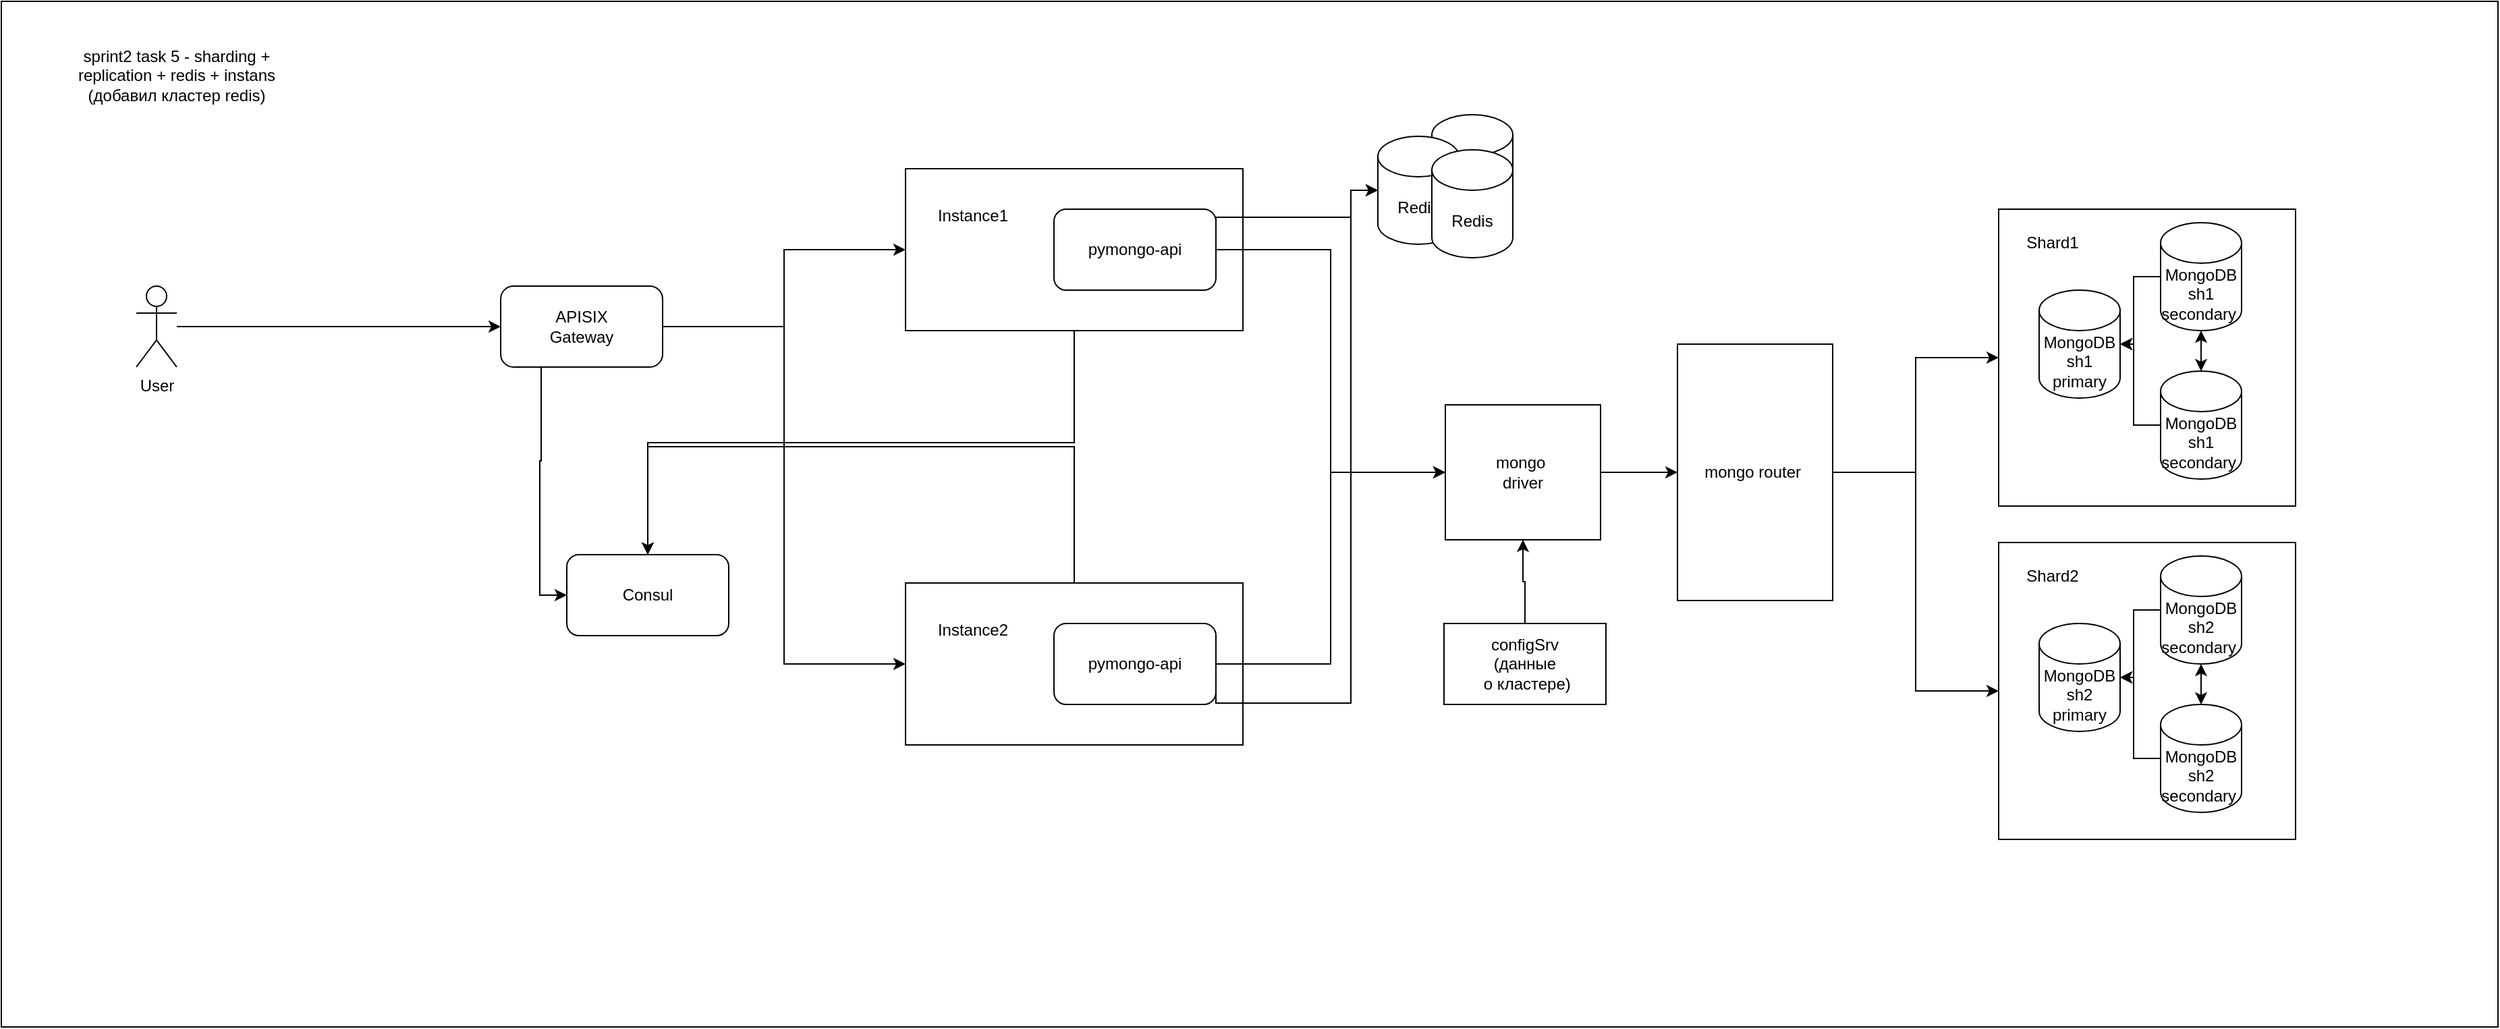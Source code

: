 <mxfile version="24.8.3">
  <diagram name="Page-1" id="-H_mtQnk-PTXWXPvYvuk">
    <mxGraphModel dx="2014" dy="1170" grid="1" gridSize="10" guides="1" tooltips="1" connect="1" arrows="0" fold="1" page="1" pageScale="1" pageWidth="4681" pageHeight="3300" math="0" shadow="0">
      <root>
        <mxCell id="0" />
        <mxCell id="1" parent="0" />
        <mxCell id="1Zy2XbYylVy56BqZgApC-1" value="" style="rounded=0;whiteSpace=wrap;html=1;align=left;" parent="1" vertex="1">
          <mxGeometry x="160" y="150" width="1850" height="760" as="geometry" />
        </mxCell>
        <mxCell id="1Zy2XbYylVy56BqZgApC-2" value="sprint2 task 5 -&amp;nbsp;sharding + replication + redis + instans (добавил кластер redis)" style="text;html=1;align=center;verticalAlign=middle;whiteSpace=wrap;rounded=0;" parent="1" vertex="1">
          <mxGeometry x="215" y="190" width="150" height="30" as="geometry" />
        </mxCell>
        <mxCell id="1Zy2XbYylVy56BqZgApC-40" style="edgeStyle=orthogonalEdgeStyle;rounded=0;orthogonalLoop=1;jettySize=auto;html=1;exitX=0.5;exitY=1;exitDx=0;exitDy=0;entryX=0.5;entryY=0;entryDx=0;entryDy=0;" parent="1" source="1Zy2XbYylVy56BqZgApC-48" target="1Zy2XbYylVy56BqZgApC-47" edge="1">
          <mxGeometry relative="1" as="geometry">
            <mxPoint x="830" y="532.5" as="sourcePoint" />
          </mxGeometry>
        </mxCell>
        <mxCell id="1Zy2XbYylVy56BqZgApC-42" value="User" style="shape=umlActor;verticalLabelPosition=bottom;verticalAlign=top;html=1;outlineConnect=0;" parent="1" vertex="1">
          <mxGeometry x="260" y="361" width="30" height="60" as="geometry" />
        </mxCell>
        <mxCell id="1Zy2XbYylVy56BqZgApC-43" style="edgeStyle=orthogonalEdgeStyle;rounded=0;orthogonalLoop=1;jettySize=auto;html=1;entryX=0;entryY=0.5;entryDx=0;entryDy=0;exitX=0.25;exitY=1;exitDx=0;exitDy=0;" parent="1" source="1Zy2XbYylVy56BqZgApC-46" target="1Zy2XbYylVy56BqZgApC-47" edge="1">
          <mxGeometry relative="1" as="geometry" />
        </mxCell>
        <mxCell id="1Zy2XbYylVy56BqZgApC-44" style="edgeStyle=orthogonalEdgeStyle;rounded=0;orthogonalLoop=1;jettySize=auto;html=1;exitX=1;exitY=0.5;exitDx=0;exitDy=0;entryX=0;entryY=0.5;entryDx=0;entryDy=0;" parent="1" source="1Zy2XbYylVy56BqZgApC-46" target="1Zy2XbYylVy56BqZgApC-53" edge="1">
          <mxGeometry relative="1" as="geometry">
            <mxPoint x="830" y="715" as="targetPoint" />
          </mxGeometry>
        </mxCell>
        <mxCell id="1Zy2XbYylVy56BqZgApC-45" style="edgeStyle=orthogonalEdgeStyle;rounded=0;orthogonalLoop=1;jettySize=auto;html=1;exitX=1;exitY=0.5;exitDx=0;exitDy=0;entryX=0;entryY=0.5;entryDx=0;entryDy=0;" parent="1" source="1Zy2XbYylVy56BqZgApC-46" target="1Zy2XbYylVy56BqZgApC-48" edge="1">
          <mxGeometry relative="1" as="geometry" />
        </mxCell>
        <mxCell id="1Zy2XbYylVy56BqZgApC-46" value="APISIX&lt;div&gt;Gateway&lt;/div&gt;" style="rounded=1;whiteSpace=wrap;html=1;arcSize=16;" parent="1" vertex="1">
          <mxGeometry x="530" y="361" width="120" height="60" as="geometry" />
        </mxCell>
        <mxCell id="1Zy2XbYylVy56BqZgApC-47" value="Consul" style="rounded=1;whiteSpace=wrap;html=1;" parent="1" vertex="1">
          <mxGeometry x="579" y="560" width="120" height="60" as="geometry" />
        </mxCell>
        <mxCell id="1Zy2XbYylVy56BqZgApC-48" value="" style="rounded=0;whiteSpace=wrap;html=1;" parent="1" vertex="1">
          <mxGeometry x="830" y="274" width="250" height="120" as="geometry" />
        </mxCell>
        <mxCell id="1Zy2XbYylVy56BqZgApC-49" value="Instance1" style="text;html=1;align=center;verticalAlign=middle;whiteSpace=wrap;rounded=0;" parent="1" vertex="1">
          <mxGeometry x="850" y="294" width="60" height="30" as="geometry" />
        </mxCell>
        <mxCell id="1Zy2XbYylVy56BqZgApC-50" style="edgeStyle=orthogonalEdgeStyle;rounded=0;orthogonalLoop=1;jettySize=auto;html=1;exitX=1;exitY=0.5;exitDx=0;exitDy=0;entryX=0;entryY=0.5;entryDx=0;entryDy=0;" parent="1" source="1Zy2XbYylVy56BqZgApC-51" target="1Zy2XbYylVy56BqZgApC-168" edge="1">
          <mxGeometry relative="1" as="geometry" />
        </mxCell>
        <mxCell id="1Zy2XbYylVy56BqZgApC-51" value="pymongo-api" style="rounded=1;whiteSpace=wrap;html=1;" parent="1" vertex="1">
          <mxGeometry x="940" y="304" width="120" height="60" as="geometry" />
        </mxCell>
        <mxCell id="1Zy2XbYylVy56BqZgApC-52" style="edgeStyle=orthogonalEdgeStyle;rounded=0;orthogonalLoop=1;jettySize=auto;html=1;exitX=0.5;exitY=0;exitDx=0;exitDy=0;entryX=0.5;entryY=0;entryDx=0;entryDy=0;" parent="1" source="1Zy2XbYylVy56BqZgApC-53" target="1Zy2XbYylVy56BqZgApC-47" edge="1">
          <mxGeometry relative="1" as="geometry">
            <Array as="points">
              <mxPoint x="955" y="480" />
              <mxPoint x="639" y="480" />
            </Array>
          </mxGeometry>
        </mxCell>
        <mxCell id="1Zy2XbYylVy56BqZgApC-53" value="" style="rounded=0;whiteSpace=wrap;html=1;" parent="1" vertex="1">
          <mxGeometry x="830" y="581" width="250" height="120" as="geometry" />
        </mxCell>
        <mxCell id="1Zy2XbYylVy56BqZgApC-54" value="Instance2" style="text;html=1;align=center;verticalAlign=middle;whiteSpace=wrap;rounded=0;" parent="1" vertex="1">
          <mxGeometry x="850" y="601" width="60" height="30" as="geometry" />
        </mxCell>
        <mxCell id="1Zy2XbYylVy56BqZgApC-55" style="edgeStyle=orthogonalEdgeStyle;rounded=0;orthogonalLoop=1;jettySize=auto;html=1;exitX=1;exitY=0.5;exitDx=0;exitDy=0;entryX=0;entryY=0.5;entryDx=0;entryDy=0;" parent="1" source="1Zy2XbYylVy56BqZgApC-168" target="1Zy2XbYylVy56BqZgApC-73" edge="1">
          <mxGeometry relative="1" as="geometry" />
        </mxCell>
        <mxCell id="1Zy2XbYylVy56BqZgApC-56" style="edgeStyle=orthogonalEdgeStyle;rounded=0;orthogonalLoop=1;jettySize=auto;html=1;exitX=1;exitY=0.5;exitDx=0;exitDy=0;" parent="1" source="1Zy2XbYylVy56BqZgApC-57" target="1Zy2XbYylVy56BqZgApC-58" edge="1">
          <mxGeometry relative="1" as="geometry">
            <Array as="points">
              <mxPoint x="1060" y="670" />
              <mxPoint x="1160" y="670" />
              <mxPoint x="1160" y="290" />
            </Array>
          </mxGeometry>
        </mxCell>
        <mxCell id="1Zy2XbYylVy56BqZgApC-57" value="pymongo-api" style="rounded=1;whiteSpace=wrap;html=1;" parent="1" vertex="1">
          <mxGeometry x="940" y="611" width="120" height="60" as="geometry" />
        </mxCell>
        <mxCell id="1Zy2XbYylVy56BqZgApC-72" style="edgeStyle=orthogonalEdgeStyle;rounded=0;orthogonalLoop=1;jettySize=auto;html=1;entryX=0;entryY=0.5;entryDx=0;entryDy=0;" parent="1" source="1Zy2XbYylVy56BqZgApC-73" target="1Zy2XbYylVy56BqZgApC-177" edge="1">
          <mxGeometry relative="1" as="geometry">
            <mxPoint x="1592" y="810" as="targetPoint" />
          </mxGeometry>
        </mxCell>
        <mxCell id="1Zy2XbYylVy56BqZgApC-73" value="mongo router&amp;nbsp;" style="rounded=0;whiteSpace=wrap;html=1;" parent="1" vertex="1">
          <mxGeometry x="1402" y="404" width="115" height="190" as="geometry" />
        </mxCell>
        <mxCell id="1Zy2XbYylVy56BqZgApC-75" style="edgeStyle=orthogonalEdgeStyle;rounded=0;orthogonalLoop=1;jettySize=auto;html=1;entryX=0;entryY=0.5;entryDx=0;entryDy=0;" parent="1" source="1Zy2XbYylVy56BqZgApC-73" target="1Zy2XbYylVy56BqZgApC-170" edge="1">
          <mxGeometry relative="1" as="geometry">
            <mxPoint x="1606.74" y="557.9" as="targetPoint" />
          </mxGeometry>
        </mxCell>
        <mxCell id="1Zy2XbYylVy56BqZgApC-76" style="edgeStyle=orthogonalEdgeStyle;rounded=0;orthogonalLoop=1;jettySize=auto;html=1;exitX=1;exitY=0.5;exitDx=0;exitDy=0;" parent="1" source="1Zy2XbYylVy56BqZgApC-51" target="1Zy2XbYylVy56BqZgApC-58" edge="1">
          <mxGeometry relative="1" as="geometry">
            <Array as="points">
              <mxPoint x="1060" y="310" />
              <mxPoint x="1160" y="310" />
              <mxPoint x="1160" y="290" />
            </Array>
          </mxGeometry>
        </mxCell>
        <mxCell id="1Zy2XbYylVy56BqZgApC-164" value="" style="edgeStyle=orthogonalEdgeStyle;rounded=0;orthogonalLoop=1;jettySize=auto;html=1;" parent="1" source="1Zy2XbYylVy56BqZgApC-42" target="1Zy2XbYylVy56BqZgApC-46" edge="1">
          <mxGeometry relative="1" as="geometry">
            <mxPoint x="340" y="391" as="sourcePoint" />
            <mxPoint x="365" y="391" as="targetPoint" />
          </mxGeometry>
        </mxCell>
        <mxCell id="1Zy2XbYylVy56BqZgApC-167" style="edgeStyle=orthogonalEdgeStyle;rounded=0;orthogonalLoop=1;jettySize=auto;html=1;exitX=0.5;exitY=0;exitDx=0;exitDy=0;entryX=0.5;entryY=1;entryDx=0;entryDy=0;" parent="1" source="1Zy2XbYylVy56BqZgApC-166" target="1Zy2XbYylVy56BqZgApC-168" edge="1">
          <mxGeometry relative="1" as="geometry" />
        </mxCell>
        <mxCell id="1Zy2XbYylVy56BqZgApC-166" value="configSrv&lt;div&gt;(&lt;font style=&quot;font-size: 12px;&quot;&gt;&lt;span style=&quot;text-wrap: nowrap; background-color: rgb(255, 255, 255);&quot;&gt;данные&lt;br&gt;&lt;/span&gt;&lt;span style=&quot;text-wrap: nowrap; background-color: initial;&quot;&gt;&amp;nbsp;о кластере&lt;/span&gt;&lt;/font&gt;)&lt;/div&gt;" style="rounded=0;whiteSpace=wrap;html=1;" parent="1" vertex="1">
          <mxGeometry x="1229" y="611" width="120" height="60" as="geometry" />
        </mxCell>
        <mxCell id="1Zy2XbYylVy56BqZgApC-169" value="" style="edgeStyle=orthogonalEdgeStyle;rounded=0;orthogonalLoop=1;jettySize=auto;html=1;exitX=1;exitY=0.5;exitDx=0;exitDy=0;entryX=0;entryY=0.5;entryDx=0;entryDy=0;" parent="1" source="1Zy2XbYylVy56BqZgApC-57" target="1Zy2XbYylVy56BqZgApC-168" edge="1">
          <mxGeometry relative="1" as="geometry">
            <mxPoint x="1060" y="641" as="sourcePoint" />
            <mxPoint x="1402" y="499" as="targetPoint" />
          </mxGeometry>
        </mxCell>
        <mxCell id="1Zy2XbYylVy56BqZgApC-168" value="mongo&amp;nbsp;&lt;div&gt;&lt;span style=&quot;white-space-collapse: preserve;&quot; data-src-align=&quot;0:13&quot; class=&quot;EzKURWReUAB5oZgtQNkl&quot;&gt;driver&lt;/span&gt;&lt;/div&gt;" style="rounded=0;whiteSpace=wrap;html=1;" parent="1" vertex="1">
          <mxGeometry x="1230" y="449" width="115" height="100" as="geometry" />
        </mxCell>
        <mxCell id="1Zy2XbYylVy56BqZgApC-170" value="" style="whiteSpace=wrap;html=1;aspect=fixed;" parent="1" vertex="1">
          <mxGeometry x="1640" y="304" width="220" height="220" as="geometry" />
        </mxCell>
        <mxCell id="1Zy2XbYylVy56BqZgApC-171" value="MongoDB&lt;br&gt;sh1 primary" style="shape=cylinder3;whiteSpace=wrap;html=1;boundedLbl=1;backgroundOutline=1;size=15;" parent="1" vertex="1">
          <mxGeometry x="1670" y="364" width="60" height="80" as="geometry" />
        </mxCell>
        <mxCell id="1Zy2XbYylVy56BqZgApC-172" style="edgeStyle=orthogonalEdgeStyle;rounded=0;orthogonalLoop=1;jettySize=auto;html=1;exitX=0;exitY=0.5;exitDx=0;exitDy=0;exitPerimeter=0;" parent="1" source="1Zy2XbYylVy56BqZgApC-173" target="1Zy2XbYylVy56BqZgApC-171" edge="1">
          <mxGeometry relative="1" as="geometry" />
        </mxCell>
        <mxCell id="1Zy2XbYylVy56BqZgApC-173" value="MongoDB&lt;div&gt;sh1&lt;br&gt;secondary&amp;nbsp;&lt;/div&gt;" style="shape=cylinder3;whiteSpace=wrap;html=1;boundedLbl=1;backgroundOutline=1;size=15;" parent="1" vertex="1">
          <mxGeometry x="1760" y="314" width="60" height="80" as="geometry" />
        </mxCell>
        <mxCell id="1Zy2XbYylVy56BqZgApC-174" style="edgeStyle=orthogonalEdgeStyle;rounded=0;orthogonalLoop=1;jettySize=auto;html=1;exitX=0;exitY=0.5;exitDx=0;exitDy=0;exitPerimeter=0;" parent="1" source="1Zy2XbYylVy56BqZgApC-175" target="1Zy2XbYylVy56BqZgApC-171" edge="1">
          <mxGeometry relative="1" as="geometry" />
        </mxCell>
        <mxCell id="1Zy2XbYylVy56BqZgApC-175" value="MongoDB&lt;div&gt;sh1&lt;br&gt;secondary&amp;nbsp;&lt;/div&gt;" style="shape=cylinder3;whiteSpace=wrap;html=1;boundedLbl=1;backgroundOutline=1;size=15;" parent="1" vertex="1">
          <mxGeometry x="1760" y="424" width="60" height="80" as="geometry" />
        </mxCell>
        <mxCell id="1Zy2XbYylVy56BqZgApC-176" value="Shard1" style="text;html=1;align=center;verticalAlign=middle;whiteSpace=wrap;rounded=0;" parent="1" vertex="1">
          <mxGeometry x="1650" y="314" width="60" height="30" as="geometry" />
        </mxCell>
        <mxCell id="1Zy2XbYylVy56BqZgApC-177" value="" style="whiteSpace=wrap;html=1;aspect=fixed;" parent="1" vertex="1">
          <mxGeometry x="1640" y="551" width="220" height="220" as="geometry" />
        </mxCell>
        <mxCell id="1Zy2XbYylVy56BqZgApC-178" value="MongoDB&lt;div&gt;sh2&lt;br&gt;primary&lt;/div&gt;" style="shape=cylinder3;whiteSpace=wrap;html=1;boundedLbl=1;backgroundOutline=1;size=15;" parent="1" vertex="1">
          <mxGeometry x="1670" y="611" width="60" height="80" as="geometry" />
        </mxCell>
        <mxCell id="1Zy2XbYylVy56BqZgApC-179" style="edgeStyle=orthogonalEdgeStyle;rounded=0;orthogonalLoop=1;jettySize=auto;html=1;exitX=0;exitY=0.5;exitDx=0;exitDy=0;exitPerimeter=0;" parent="1" source="1Zy2XbYylVy56BqZgApC-181" target="1Zy2XbYylVy56BqZgApC-178" edge="1">
          <mxGeometry relative="1" as="geometry" />
        </mxCell>
        <mxCell id="1Zy2XbYylVy56BqZgApC-180" style="edgeStyle=orthogonalEdgeStyle;rounded=0;orthogonalLoop=1;jettySize=auto;html=1;exitX=0.5;exitY=1;exitDx=0;exitDy=0;exitPerimeter=0;startArrow=classic;startFill=1;" parent="1" source="1Zy2XbYylVy56BqZgApC-181" target="1Zy2XbYylVy56BqZgApC-182" edge="1">
          <mxGeometry relative="1" as="geometry" />
        </mxCell>
        <mxCell id="1Zy2XbYylVy56BqZgApC-181" value="MongoDB&lt;div&gt;sh2&lt;br&gt;secondary&amp;nbsp;&lt;/div&gt;" style="shape=cylinder3;whiteSpace=wrap;html=1;boundedLbl=1;backgroundOutline=1;size=15;" parent="1" vertex="1">
          <mxGeometry x="1760" y="561" width="60" height="80" as="geometry" />
        </mxCell>
        <mxCell id="1Zy2XbYylVy56BqZgApC-182" value="MongoDB&lt;div&gt;sh2&lt;br&gt;secondary&amp;nbsp;&lt;/div&gt;" style="shape=cylinder3;whiteSpace=wrap;html=1;boundedLbl=1;backgroundOutline=1;size=15;" parent="1" vertex="1">
          <mxGeometry x="1760" y="671" width="60" height="80" as="geometry" />
        </mxCell>
        <mxCell id="1Zy2XbYylVy56BqZgApC-183" value="Shard2" style="text;html=1;align=center;verticalAlign=middle;whiteSpace=wrap;rounded=0;" parent="1" vertex="1">
          <mxGeometry x="1650" y="561" width="60" height="30" as="geometry" />
        </mxCell>
        <mxCell id="1Zy2XbYylVy56BqZgApC-184" style="edgeStyle=orthogonalEdgeStyle;rounded=0;orthogonalLoop=1;jettySize=auto;html=1;exitX=0.5;exitY=0;exitDx=0;exitDy=0;exitPerimeter=0;entryX=0.5;entryY=1;entryDx=0;entryDy=0;entryPerimeter=0;startArrow=classic;startFill=1;" parent="1" source="1Zy2XbYylVy56BqZgApC-175" target="1Zy2XbYylVy56BqZgApC-173" edge="1">
          <mxGeometry relative="1" as="geometry" />
        </mxCell>
        <mxCell id="1Zy2XbYylVy56BqZgApC-185" style="edgeStyle=orthogonalEdgeStyle;rounded=0;orthogonalLoop=1;jettySize=auto;html=1;exitX=0;exitY=0.5;exitDx=0;exitDy=0;exitPerimeter=0;entryX=1;entryY=0.5;entryDx=0;entryDy=0;entryPerimeter=0;" parent="1" source="1Zy2XbYylVy56BqZgApC-182" target="1Zy2XbYylVy56BqZgApC-178" edge="1">
          <mxGeometry relative="1" as="geometry" />
        </mxCell>
        <mxCell id="DCXaXfjEnm6veIt0CGN6-1" value="Redis" style="shape=cylinder3;whiteSpace=wrap;html=1;boundedLbl=1;backgroundOutline=1;size=15;" vertex="1" parent="1">
          <mxGeometry x="1220" y="234" width="60" height="80" as="geometry" />
        </mxCell>
        <mxCell id="1Zy2XbYylVy56BqZgApC-58" value="Redis" style="shape=cylinder3;whiteSpace=wrap;html=1;boundedLbl=1;backgroundOutline=1;size=15;" parent="1" vertex="1">
          <mxGeometry x="1180" y="250" width="60" height="80" as="geometry" />
        </mxCell>
        <mxCell id="1Zy2XbYylVy56BqZgApC-165" value="Redis" style="shape=cylinder3;whiteSpace=wrap;html=1;boundedLbl=1;backgroundOutline=1;size=15;" parent="1" vertex="1">
          <mxGeometry x="1220" y="260" width="60" height="80" as="geometry" />
        </mxCell>
      </root>
    </mxGraphModel>
  </diagram>
</mxfile>
